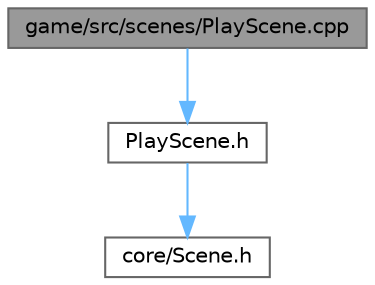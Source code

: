 digraph "game/src/scenes/PlayScene.cpp"
{
 // LATEX_PDF_SIZE
  bgcolor="transparent";
  edge [fontname=Helvetica,fontsize=10,labelfontname=Helvetica,labelfontsize=10];
  node [fontname=Helvetica,fontsize=10,shape=box,height=0.2,width=0.4];
  Node1 [id="Node000001",label="game/src/scenes/PlayScene.cpp",height=0.2,width=0.4,color="gray40", fillcolor="grey60", style="filled", fontcolor="black",tooltip="PlayScene class for managing the gameplay scene."];
  Node1 -> Node2 [id="edge1_Node000001_Node000002",color="steelblue1",style="solid",tooltip=" "];
  Node2 [id="Node000002",label="PlayScene.h",height=0.2,width=0.4,color="grey40", fillcolor="white", style="filled",URL="$d3/ddf/_play_scene_8h.html",tooltip="PlayScene class for managing the gameplay scene."];
  Node2 -> Node3 [id="edge2_Node000002_Node000003",color="steelblue1",style="solid",tooltip=" "];
  Node3 [id="Node000003",label="core/Scene.h",height=0.2,width=0.4,color="grey40", fillcolor="white", style="filled",URL="$de/d56/_scene_8h.html",tooltip="Scene class for managing game scenes."];
}
